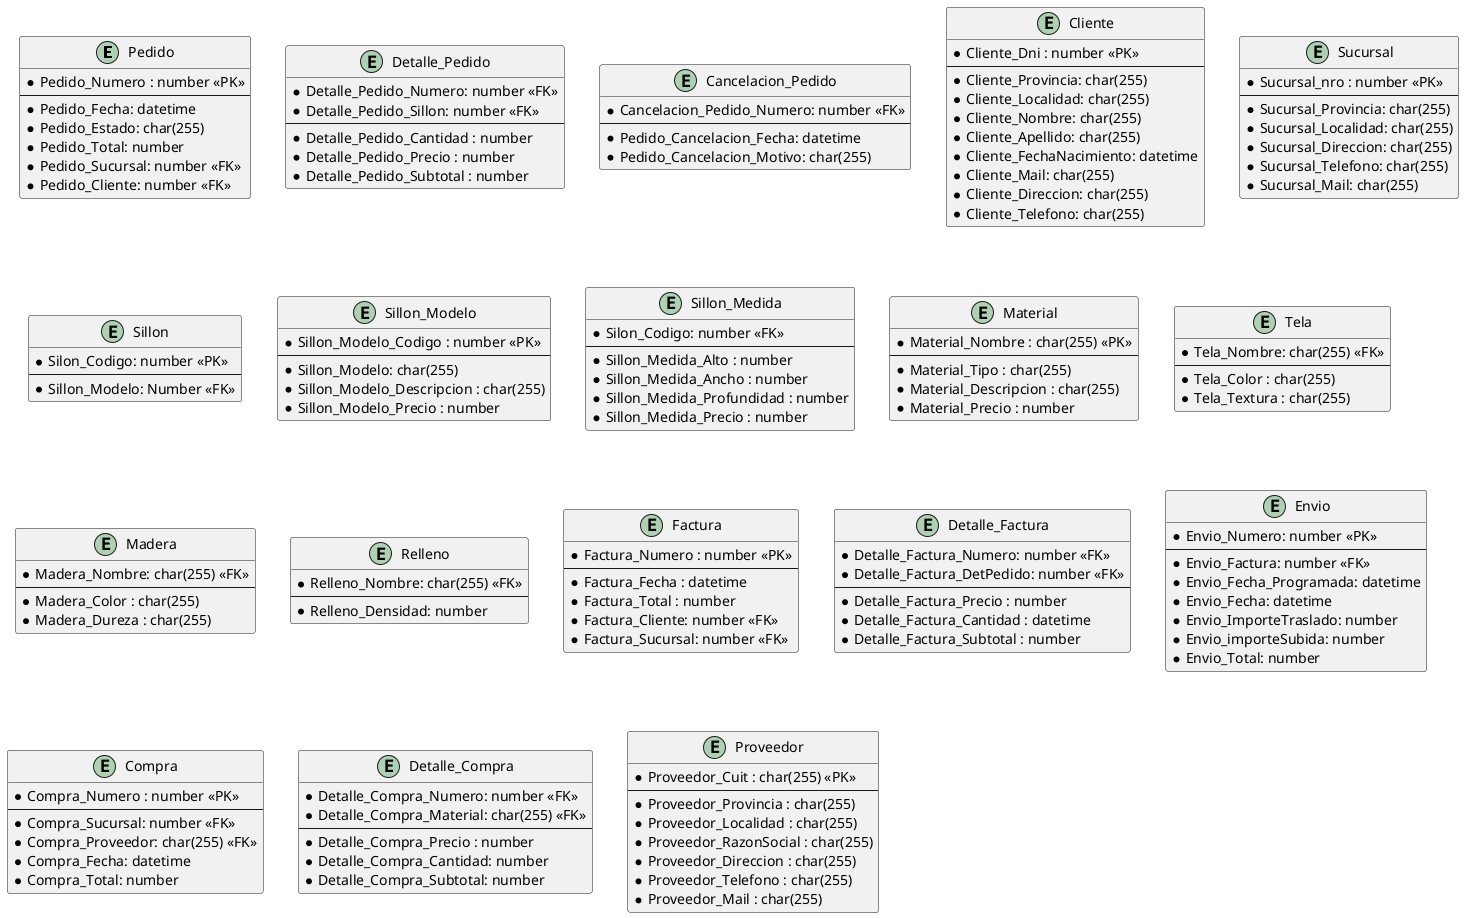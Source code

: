 @startuml

skinparam linetype ortho

entity "Pedido" as Ped {
  *Pedido_Numero : number <<PK>>
  --
  *Pedido_Fecha: datetime 
  *Pedido_Estado: char(255)
  *Pedido_Total: number
  *Pedido_Sucursal: number <<FK>>
  *Pedido_Cliente: number <<FK>>
}

entity "Detalle_Pedido" as Det_Ped {
  *Detalle_Pedido_Numero: number <<FK>>
  *Detalle_Pedido_Sillon: number <<FK>>
  --
  *Detalle_Pedido_Cantidad : number
  *Detalle_Pedido_Precio : number
  *Detalle_Pedido_Subtotal : number
}

entity "Cancelacion_Pedido" as Can_Ped{
  *Cancelacion_Pedido_Numero: number <<FK>>
  --
  *Pedido_Cancelacion_Fecha: datetime
  *Pedido_Cancelacion_Motivo: char(255)
}

entity "Cliente" as Cli {
  *Cliente_Dni : number <<PK>>
  --
  *Cliente_Provincia: char(255)
  *Cliente_Localidad: char(255)
  *Cliente_Nombre: char(255)
  *Cliente_Apellido: char(255)
  *Cliente_FechaNacimiento: datetime
  *Cliente_Mail: char(255)
  *Cliente_Direccion: char(255)
  *Cliente_Telefono: char(255)
} 

entity "Sucursal" as Suc {
  *Sucursal_nro : number <<PK>>
  --
  *Sucursal_Provincia: char(255)
  *Sucursal_Localidad: char(255)
  *Sucursal_Direccion: char(255)
  *Sucursal_Telefono: char(255)
  *Sucursal_Mail: char(255)
}

entity "Sillon" as Si {
  *Silon_Codigo: number <<PK>>
  --
  *Sillon_Modelo: Number <<FK>>
}


entity "Sillon_Modelo" as Si_Mod {
  *Sillon_Modelo_Codigo : number <<PK>>
  --
  *Sillon_Modelo: char(255)
  *Sillon_Modelo_Descripcion : char(255)
  *Sillon_Modelo_Precio : number
}

entity "Sillon_Medida" as Si_Med {
  *Silon_Codigo: number <<FK>>
  --
  *Sillon_Medida_Alto : number
  *Sillon_Medida_Ancho : number
  *Sillon_Medida_Profundidad : number
  *Sillon_Medida_Precio : number
}

entity "Material" as Mat {
  *Material_Nombre : char(255) <<PK>>
  --
  *Material_Tipo : char(255)
  *Material_Descripcion : char(255)
  *Material_Precio : number
}

entity "Tela" as Te {
  *Tela_Nombre: char(255) <<FK>>
  --
  *Tela_Color : char(255)
  *Tela_Textura : char(255)
}

entity "Madera" as Mad {
  *Madera_Nombre: char(255) <<FK>>
  --
  *Madera_Color : char(255)
  *Madera_Dureza : char(255)
}

entity "Relleno" as Re {
  *Relleno_Nombre: char(255) <<FK>>
  --
  *Relleno_Densidad: number
}

entity "Factura" as Fac {
  *Factura_Numero : number <<PK>>
  --
  *Factura_Fecha : datetime
  *Factura_Total : number
  *Factura_Cliente: number <<FK>>
  *Factura_Sucursal: number <<FK>>
}

entity "Detalle_Factura" as Det_Fac {
  *Detalle_Factura_Numero: number <<FK>>
  *Detalle_Factura_DetPedido: number <<FK>>
  --
  *Detalle_Factura_Precio : number 
  *Detalle_Factura_Cantidad : datetime
  *Detalle_Factura_Subtotal : number
}

entity "Envio" as Env
{
  *Envio_Numero: number <<PK>>
  --
  *Envio_Factura: number <<FK>>
  *Envio_Fecha_Programada: datetime
  *Envio_Fecha: datetime
  *Envio_ImporteTraslado: number
  *Envio_importeSubida: number
  *Envio_Total: number
}

entity "Compra" as Comp {
  *Compra_Numero : number <<PK>>
  --
  *Compra_Sucursal: number <<FK>>
  *Compra_Proveedor: char(255) <<FK>>
  *Compra_Fecha: datetime
  *Compra_Total: number
}

entity "Detalle_Compra" as Det_Comp {
  *Detalle_Compra_Numero: number <<FK>>
  *Detalle_Compra_Material: char(255) <<FK>>
  --
  *Detalle_Compra_Precio : number
  *Detalle_Compra_Cantidad: number
  *Detalle_Compra_Subtotal: number
}

entity "Proveedor" as Prov {
  *Proveedor_Cuit : char(255) <<PK>>
  --
  *Proveedor_Provincia : char(255)
  *Proveedor_Localidad : char(255)
  *Proveedor_RazonSocial : char(255)
  *Proveedor_Direccion : char(255)
  *Proveedor_Telefono : char(255)
  *Proveedor_Mail : char(255)
}

@enduml
